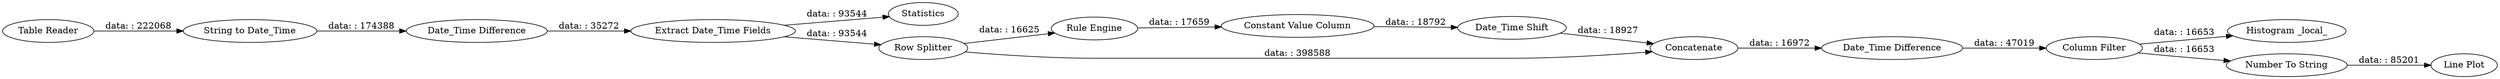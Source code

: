 digraph {
	"6446169747439377902_2" [label="String to Date_Time"]
	"6446169747439377902_17" [label="Date_Time Difference"]
	"6446169747439377902_14" [label="Constant Value Column"]
	"6446169747439377902_10" [label=Statistics]
	"6446169747439377902_18" [label="Column Filter"]
	"6446169747439377902_19" [label="Histogram _local_"]
	"6446169747439377902_3" [label="Date_Time Difference"]
	"6446169747439377902_13" [label="Rule Engine"]
	"6446169747439377902_11" [label="Date_Time Shift"]
	"6446169747439377902_22" [label="Line Plot"]
	"6446169747439377902_15" [label=Concatenate]
	"6446169747439377902_20" [label="Number To String"]
	"6446169747439377902_1" [label="Table Reader"]
	"6446169747439377902_6" [label="Extract Date_Time Fields"]
	"6446169747439377902_12" [label="Row Splitter"]
	"6446169747439377902_15" -> "6446169747439377902_17" [label="data: : 16972"]
	"6446169747439377902_12" -> "6446169747439377902_15" [label="data: : 398588"]
	"6446169747439377902_13" -> "6446169747439377902_14" [label="data: : 17659"]
	"6446169747439377902_12" -> "6446169747439377902_13" [label="data: : 16625"]
	"6446169747439377902_2" -> "6446169747439377902_3" [label="data: : 174388"]
	"6446169747439377902_18" -> "6446169747439377902_19" [label="data: : 16653"]
	"6446169747439377902_11" -> "6446169747439377902_15" [label="data: : 18927"]
	"6446169747439377902_20" -> "6446169747439377902_22" [label="data: : 85201"]
	"6446169747439377902_1" -> "6446169747439377902_2" [label="data: : 222068"]
	"6446169747439377902_3" -> "6446169747439377902_6" [label="data: : 35272"]
	"6446169747439377902_18" -> "6446169747439377902_20" [label="data: : 16653"]
	"6446169747439377902_17" -> "6446169747439377902_18" [label="data: : 47019"]
	"6446169747439377902_6" -> "6446169747439377902_12" [label="data: : 93544"]
	"6446169747439377902_6" -> "6446169747439377902_10" [label="data: : 93544"]
	"6446169747439377902_14" -> "6446169747439377902_11" [label="data: : 18792"]
	rankdir=LR
}
